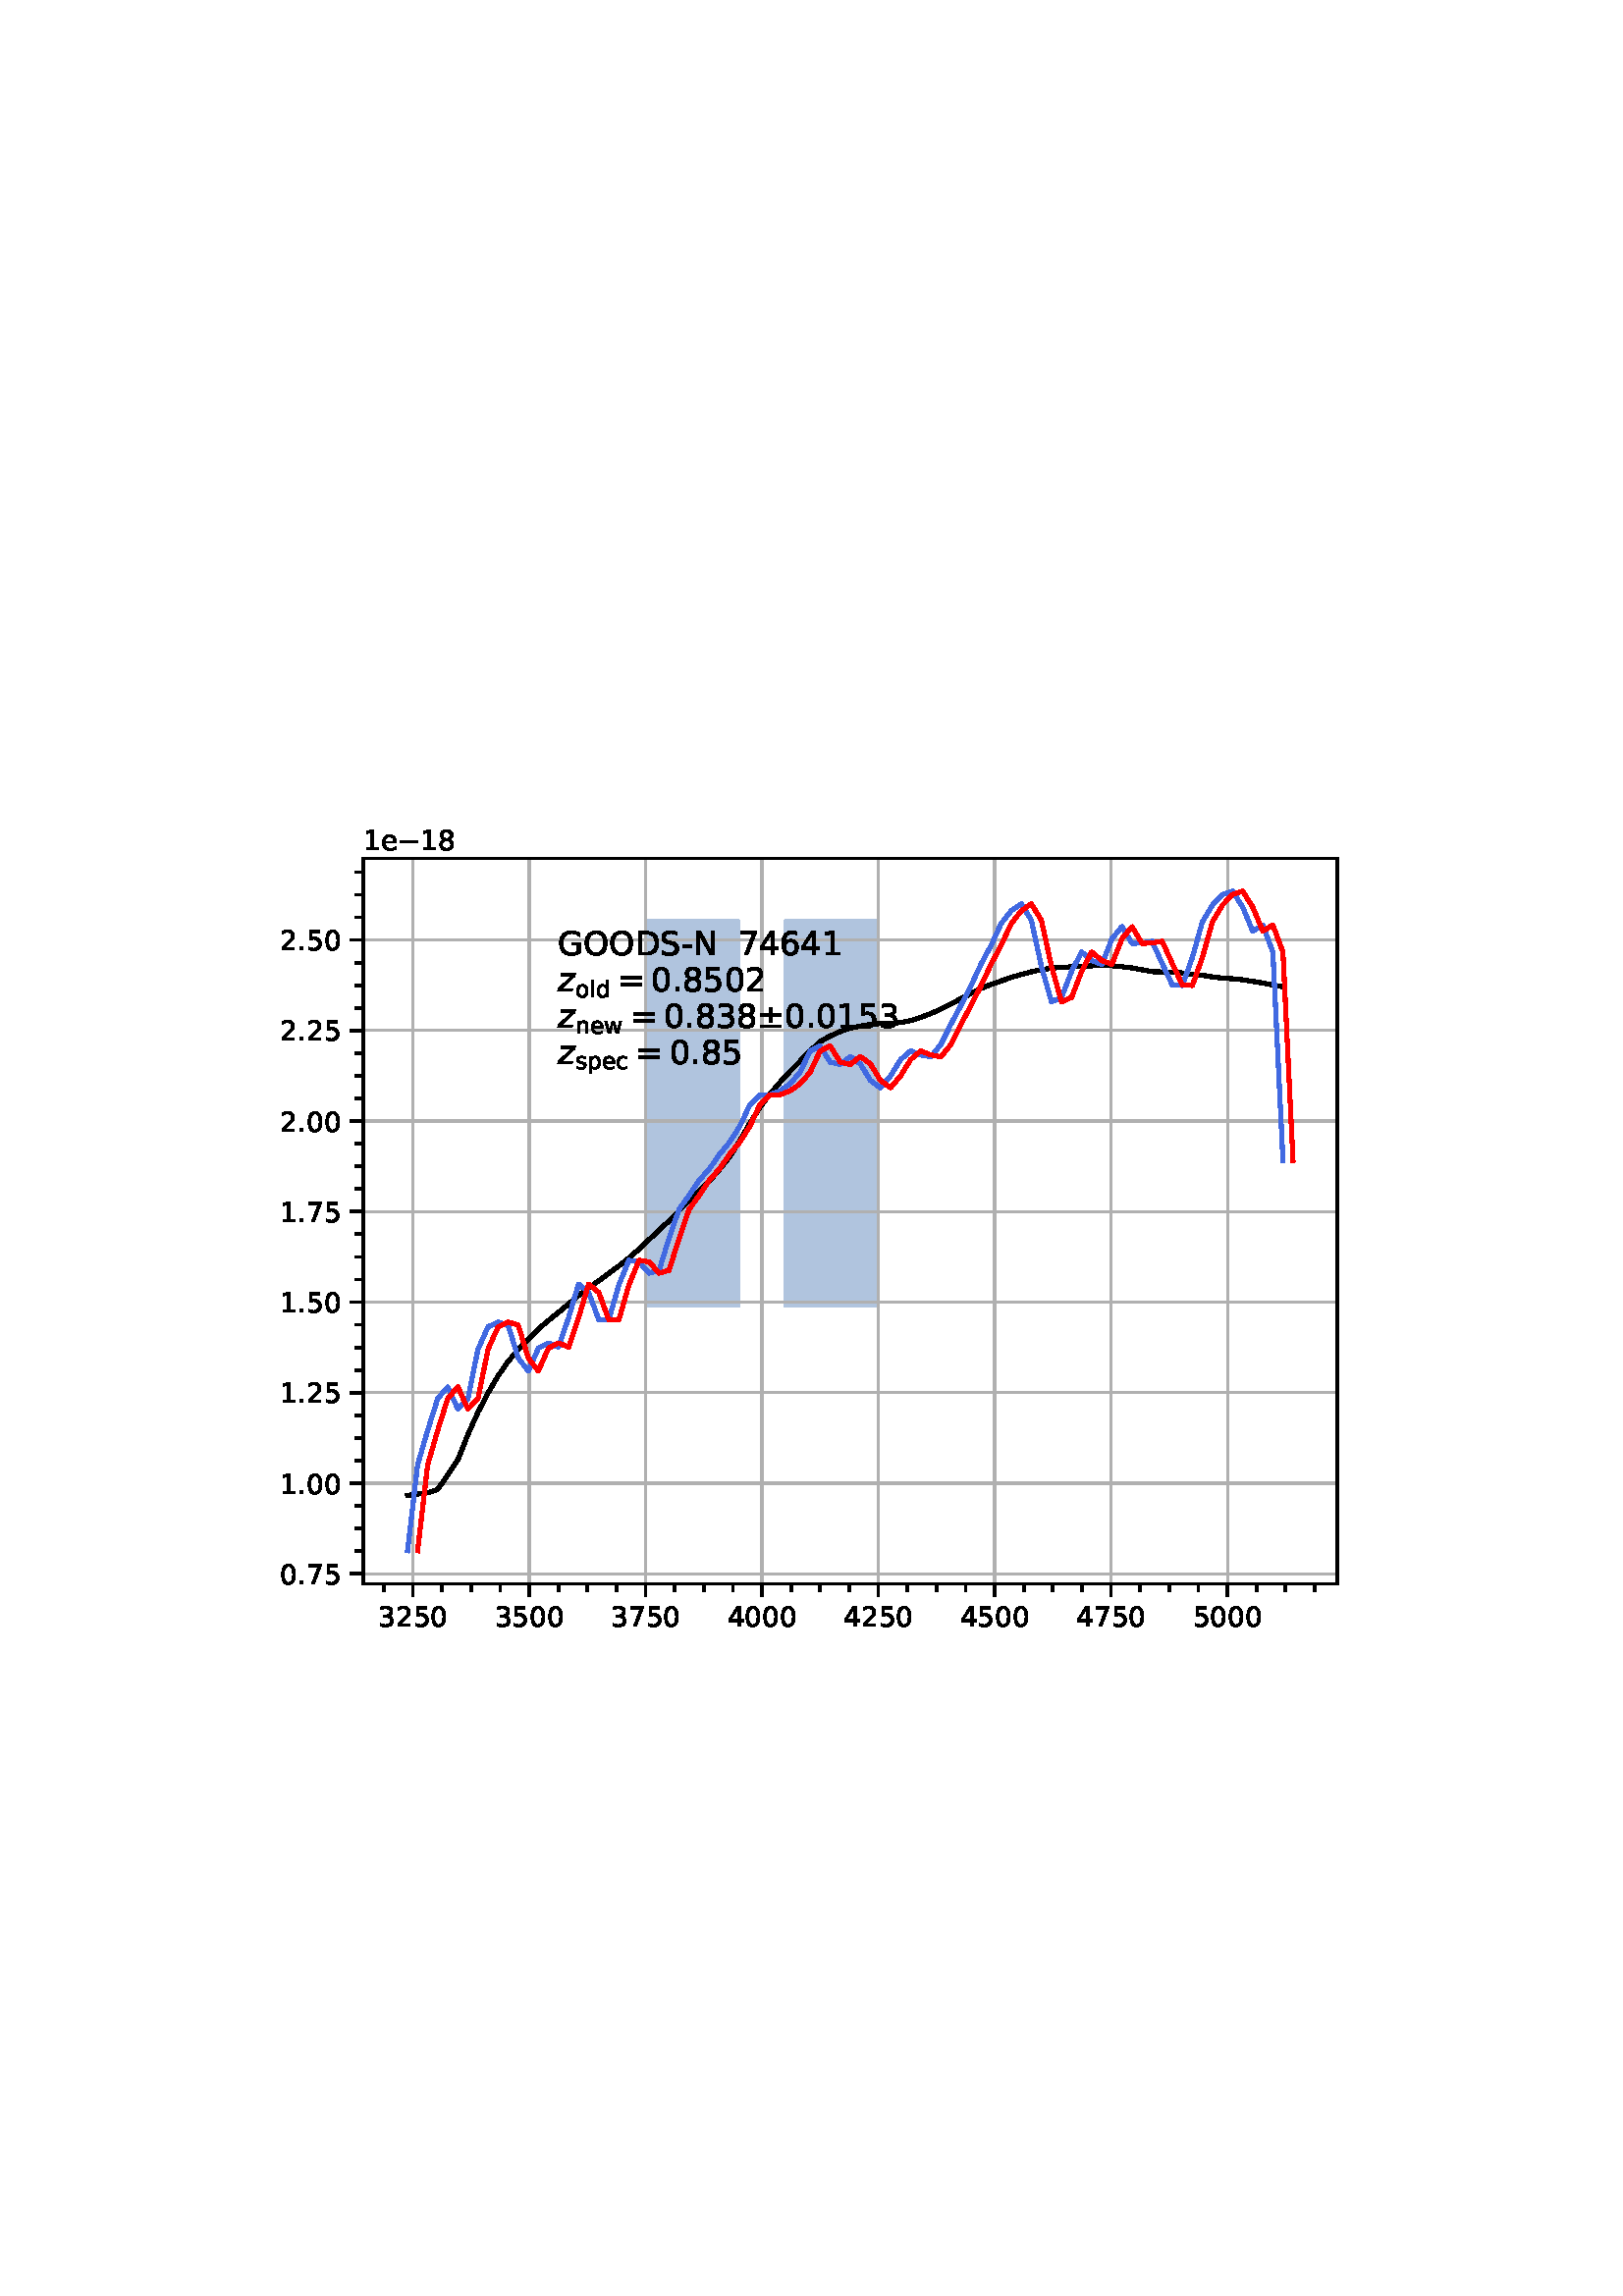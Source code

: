 %!PS-Adobe-3.0 EPSF-3.0
%%Orientation: portrait
%%BoundingBox: 75 223 536 568
%%EndComments
%%BeginProlog
/mpldict 9 dict def
mpldict begin
/m { moveto } bind def
/l { lineto } bind def
/r { rlineto } bind def
/c { curveto } bind def
/cl { closepath } bind def
/box {
m
1 index 0 r
0 exch r
neg 0 r
cl
} bind def
/clipbox {
box
clip
newpath
} bind def
%!PS-Adobe-3.0 Resource-Font
%%Copyright: Copyright (c) 2003 by Bitstream, Inc. All Rights Reserved. Copyright (c) 2006 by Tavmjong Bah. All Rights Reserved. DejaVu changes are in public domain 
25 dict begin
/_d{bind def}bind def
/_m{moveto}_d
/_l{lineto}_d
/_cl{closepath eofill}_d
/_c{curveto}_d
/_sc{7 -1 roll{setcachedevice}{pop pop pop pop pop pop}ifelse}_d
/_e{exec}_d
/FontName /DejaVuSans def
/PaintType 0 def
/FontMatrix[.001 0 0 .001 0 0]def
/FontBBox[-1021 -463 1793 1232]def
/FontType 3 def
/Encoding [ /space /hyphen /period /zero /one /two /three /four /five /six /seven /eight /equal /D /G /N /O /S /c /d /e /l /n /o /p /s /w /plusminus /minus ] def
/FontInfo 10 dict dup begin
/FamilyName (DejaVu Sans) def
/FullName (DejaVu Sans) def
/Notice (Copyright (c) 2003 by Bitstream, Inc. All Rights Reserved. Copyright (c) 2006 by Tavmjong Bah. All Rights Reserved. DejaVu changes are in public domain ) def
/Weight (Book) def
/Version (Version 2.35) def
/ItalicAngle 0.0 def
/isFixedPitch false def
/UnderlinePosition -130 def
/UnderlineThickness 90 def
end readonly def
/CharStrings 30 dict dup begin
/.notdef 0 def
/space{318 0 0 0 0 0 _sc
}_d
/hyphen{361 0 49 234 312 314 _sc
49 314 _m
312 314 _l
312 234 _l
49 234 _l
49 314 _l
_cl}_d
/period{318 0 107 0 210 124 _sc
107 124 _m
210 124 _l
210 0 _l
107 0 _l
107 124 _l
_cl}_d
/zero{636 0 66 -13 570 742 _sc
318 664 _m
267 664 229 639 203 589 _c
177 539 165 464 165 364 _c
165 264 177 189 203 139 _c
229 89 267 64 318 64 _c
369 64 407 89 433 139 _c
458 189 471 264 471 364 _c
471 464 458 539 433 589 _c
407 639 369 664 318 664 _c
318 742 _m
399 742 461 709 505 645 _c
548 580 570 486 570 364 _c
570 241 548 147 505 83 _c
461 19 399 -13 318 -13 _c
236 -13 173 19 130 83 _c
87 147 66 241 66 364 _c
66 486 87 580 130 645 _c
173 709 236 742 318 742 _c
_cl}_d
/one{636 0 110 0 544 729 _sc
124 83 _m
285 83 _l
285 639 _l
110 604 _l
110 694 _l
284 729 _l
383 729 _l
383 83 _l
544 83 _l
544 0 _l
124 0 _l
124 83 _l
_cl}_d
/two{{636 0 73 0 536 742 _sc
192 83 _m
536 83 _l
536 0 _l
73 0 _l
73 83 _l
110 121 161 173 226 239 _c
290 304 331 346 348 365 _c
380 400 402 430 414 455 _c
426 479 433 504 433 528 _c
433 566 419 598 392 622 _c
365 646 330 659 286 659 _c
255 659 222 653 188 643 _c
154 632 117 616 78 594 _c
78 694 _l
118 710 155 722 189 730 _c
223 738 255 742 284 742 _c
}_e{359 742 419 723 464 685 _c
509 647 532 597 532 534 _c
532 504 526 475 515 449 _c
504 422 484 390 454 354 _c
446 344 420 317 376 272 _c
332 227 271 164 192 83 _c
_cl}_e}_d
/three{{636 0 76 -13 556 742 _sc
406 393 _m
453 383 490 362 516 330 _c
542 298 556 258 556 212 _c
556 140 531 84 482 45 _c
432 6 362 -13 271 -13 _c
240 -13 208 -10 176 -4 _c
144 1 110 10 76 22 _c
76 117 _l
103 101 133 89 166 81 _c
198 73 232 69 268 69 _c
330 69 377 81 409 105 _c
441 129 458 165 458 212 _c
458 254 443 288 413 312 _c
383 336 341 349 287 349 _c
}_e{202 349 _l
202 430 _l
291 430 _l
339 430 376 439 402 459 _c
428 478 441 506 441 543 _c
441 580 427 609 401 629 _c
374 649 336 659 287 659 _c
260 659 231 656 200 650 _c
169 644 135 635 98 623 _c
98 711 _l
135 721 170 729 203 734 _c
235 739 266 742 296 742 _c
370 742 429 725 473 691 _c
517 657 539 611 539 553 _c
539 513 527 479 504 451 _c
481 423 448 403 406 393 _c
_cl}_e}_d
/four{636 0 49 0 580 729 _sc
378 643 _m
129 254 _l
378 254 _l
378 643 _l
352 729 _m
476 729 _l
476 254 _l
580 254 _l
580 172 _l
476 172 _l
476 0 _l
378 0 _l
378 172 _l
49 172 _l
49 267 _l
352 729 _l
_cl}_d
/five{{636 0 77 -13 549 729 _sc
108 729 _m
495 729 _l
495 646 _l
198 646 _l
198 467 _l
212 472 227 476 241 478 _c
255 480 270 482 284 482 _c
365 482 429 459 477 415 _c
525 370 549 310 549 234 _c
549 155 524 94 475 51 _c
426 8 357 -13 269 -13 _c
238 -13 207 -10 175 -6 _c
143 -1 111 6 77 17 _c
77 116 _l
106 100 136 88 168 80 _c
199 72 232 69 267 69 _c
}_e{323 69 368 83 401 113 _c
433 143 450 183 450 234 _c
450 284 433 324 401 354 _c
368 384 323 399 267 399 _c
241 399 214 396 188 390 _c
162 384 135 375 108 363 _c
108 729 _l
_cl}_e}_d
/six{{636 0 70 -13 573 742 _sc
330 404 _m
286 404 251 388 225 358 _c
199 328 186 286 186 234 _c
186 181 199 139 225 109 _c
251 79 286 64 330 64 _c
374 64 409 79 435 109 _c
461 139 474 181 474 234 _c
474 286 461 328 435 358 _c
409 388 374 404 330 404 _c
526 713 _m
526 623 _l
501 635 476 644 451 650 _c
425 656 400 659 376 659 _c
310 659 260 637 226 593 _c
}_e{192 549 172 482 168 394 _c
187 422 211 444 240 459 _c
269 474 301 482 336 482 _c
409 482 467 459 509 415 _c
551 371 573 310 573 234 _c
573 159 550 99 506 54 _c
462 9 403 -13 330 -13 _c
246 -13 181 19 137 83 _c
92 147 70 241 70 364 _c
70 479 97 571 152 639 _c
206 707 280 742 372 742 _c
396 742 421 739 447 735 _c
472 730 498 723 526 713 _c
_cl}_e}_d
/seven{636 0 82 0 551 729 _sc
82 729 _m
551 729 _l
551 687 _l
286 0 _l
183 0 _l
432 646 _l
82 646 _l
82 729 _l
_cl}_d
/eight{{636 0 68 -13 568 742 _sc
318 346 _m
271 346 234 333 207 308 _c
180 283 167 249 167 205 _c
167 161 180 126 207 101 _c
234 76 271 64 318 64 _c
364 64 401 76 428 102 _c
455 127 469 161 469 205 _c
469 249 455 283 429 308 _c
402 333 365 346 318 346 _c
219 388 _m
177 398 144 418 120 447 _c
96 476 85 511 85 553 _c
85 611 105 657 147 691 _c
188 725 245 742 318 742 _c
}_e{390 742 447 725 489 691 _c
530 657 551 611 551 553 _c
551 511 539 476 515 447 _c
491 418 459 398 417 388 _c
464 377 501 355 528 323 _c
554 291 568 251 568 205 _c
568 134 546 80 503 43 _c
459 5 398 -13 318 -13 _c
237 -13 175 5 132 43 _c
89 80 68 134 68 205 _c
68 251 81 291 108 323 _c
134 355 171 377 219 388 _c
183 544 _m
183 506 194 476 218 455 _c
}_e{242 434 275 424 318 424 _c
360 424 393 434 417 455 _c
441 476 453 506 453 544 _c
453 582 441 611 417 632 _c
393 653 360 664 318 664 _c
275 664 242 653 218 632 _c
194 611 183 582 183 544 _c
_cl}_e}_d
/equal{838 0 106 172 732 454 _sc
106 454 _m
732 454 _l
732 372 _l
106 372 _l
106 454 _l
106 255 _m
732 255 _l
732 172 _l
106 172 _l
106 255 _l
_cl}_d
/D{770 0 98 0 711 729 _sc
197 648 _m
197 81 _l
316 81 _l
416 81 490 103 537 149 _c
583 195 607 267 607 365 _c
607 463 583 534 537 580 _c
490 625 416 648 316 648 _c
197 648 _l
98 729 _m
301 729 _l
442 729 546 699 612 641 _c
678 582 711 490 711 365 _c
711 239 677 147 611 88 _c
545 29 441 0 301 0 _c
98 0 _l
98 729 _l
_cl}_d
/G{{775 0 56 -13 693 742 _sc
595 104 _m
595 300 _l
434 300 _l
434 381 _l
693 381 _l
693 68 _l
655 40 613 20 567 7 _c
521 -6 472 -13 420 -13 _c
306 -13 216 20 152 86 _c
88 152 56 245 56 364 _c
56 482 88 575 152 642 _c
216 708 306 742 420 742 _c
467 742 512 736 555 724 _c
598 712 638 695 674 673 _c
674 568 _l
637 598 598 621 557 637 _c
516 653 473 661 428 661 _c
}_e{338 661 271 636 227 586 _c
182 536 160 462 160 364 _c
160 265 182 191 227 141 _c
271 91 338 67 428 67 _c
462 67 493 70 521 76 _c
549 82 573 91 595 104 _c
_cl}_e}_d
/N{748 0 98 0 650 729 _sc
98 729 _m
231 729 _l
554 119 _l
554 729 _l
650 729 _l
650 0 _l
517 0 _l
194 610 _l
194 0 _l
98 0 _l
98 729 _l
_cl}_d
/O{787 0 56 -13 731 742 _sc
394 662 _m
322 662 265 635 223 582 _c
181 528 160 456 160 364 _c
160 272 181 199 223 146 _c
265 92 322 66 394 66 _c
465 66 522 92 564 146 _c
606 199 627 272 627 364 _c
627 456 606 528 564 582 _c
522 635 465 662 394 662 _c
394 742 _m
496 742 577 707 639 639 _c
700 571 731 479 731 364 _c
731 248 700 157 639 89 _c
577 21 496 -13 394 -13 _c
291 -13 209 21 148 89 _c
86 157 56 248 56 364 _c
56 479 86 571 148 639 _c
209 707 291 742 394 742 _c
_cl}_d
/S{{635 0 66 -13 579 742 _sc
535 705 _m
535 609 _l
497 627 462 640 429 649 _c
395 657 363 662 333 662 _c
279 662 237 651 208 631 _c
179 610 165 580 165 542 _c
165 510 174 485 194 469 _c
213 452 250 439 304 429 _c
364 417 _l
437 403 491 378 526 343 _c
561 307 579 260 579 201 _c
579 130 555 77 508 41 _c
460 5 391 -13 300 -13 _c
265 -13 228 -9 189 -2 _c
}_e{150 5 110 16 69 32 _c
69 134 _l
109 111 148 94 186 83 _c
224 71 262 66 300 66 _c
356 66 399 77 430 99 _c
460 121 476 152 476 194 _c
476 230 465 258 443 278 _c
421 298 385 313 335 323 _c
275 335 _l
201 349 148 372 115 404 _c
82 435 66 478 66 534 _c
66 598 88 649 134 686 _c
179 723 242 742 322 742 _c
356 742 390 739 426 733 _c
461 727 497 717 535 705 _c
}_e{_cl}_e}_d
/c{{550 0 55 -13 488 560 _sc
488 526 _m
488 442 _l
462 456 437 466 411 473 _c
385 480 360 484 334 484 _c
276 484 230 465 198 428 _c
166 391 150 339 150 273 _c
150 206 166 154 198 117 _c
230 80 276 62 334 62 _c
360 62 385 65 411 72 _c
437 79 462 90 488 104 _c
488 21 _l
462 9 436 0 410 -5 _c
383 -10 354 -13 324 -13 _c
242 -13 176 12 128 64 _c
}_e{79 115 55 185 55 273 _c
55 362 79 432 128 483 _c
177 534 244 560 330 560 _c
358 560 385 557 411 551 _c
437 545 463 537 488 526 _c
_cl}_e}_d
/d{{635 0 55 -13 544 760 _sc
454 464 _m
454 760 _l
544 760 _l
544 0 _l
454 0 _l
454 82 _l
435 49 411 25 382 10 _c
353 -5 319 -13 279 -13 _c
213 -13 159 13 117 65 _c
75 117 55 187 55 273 _c
55 359 75 428 117 481 _c
159 533 213 560 279 560 _c
319 560 353 552 382 536 _c
411 520 435 496 454 464 _c
148 273 _m
148 207 161 155 188 117 _c
215 79 253 61 301 61 _c
}_e{348 61 385 79 413 117 _c
440 155 454 207 454 273 _c
454 339 440 390 413 428 _c
385 466 348 485 301 485 _c
253 485 215 466 188 428 _c
161 390 148 339 148 273 _c
_cl}_e}_d
/e{{615 0 55 -13 562 560 _sc
562 296 _m
562 252 _l
149 252 _l
153 190 171 142 205 110 _c
238 78 284 62 344 62 _c
378 62 412 66 444 74 _c
476 82 509 95 541 113 _c
541 28 _l
509 14 476 3 442 -3 _c
408 -9 373 -13 339 -13 _c
251 -13 182 12 131 62 _c
80 112 55 181 55 268 _c
55 357 79 428 127 481 _c
175 533 241 560 323 560 _c
397 560 455 536 498 489 _c
}_e{540 441 562 377 562 296 _c
472 322 _m
471 371 457 410 431 440 _c
404 469 368 484 324 484 _c
274 484 234 469 204 441 _c
174 413 156 373 152 322 _c
472 322 _l
_cl}_e}_d
/l{278 0 94 0 184 760 _sc
94 760 _m
184 760 _l
184 0 _l
94 0 _l
94 760 _l
_cl}_d
/n{634 0 91 0 549 560 _sc
549 330 _m
549 0 _l
459 0 _l
459 327 _l
459 379 448 417 428 443 _c
408 469 378 482 338 482 _c
289 482 251 466 223 435 _c
195 404 181 362 181 309 _c
181 0 _l
91 0 _l
91 547 _l
181 547 _l
181 462 _l
202 494 227 519 257 535 _c
286 551 320 560 358 560 _c
420 560 468 540 500 501 _c
532 462 549 405 549 330 _c
_cl}_d
/o{612 0 55 -13 557 560 _sc
306 484 _m
258 484 220 465 192 427 _c
164 389 150 338 150 273 _c
150 207 163 156 191 118 _c
219 80 257 62 306 62 _c
354 62 392 80 420 118 _c
448 156 462 207 462 273 _c
462 337 448 389 420 427 _c
392 465 354 484 306 484 _c
306 560 _m
384 560 445 534 490 484 _c
534 433 557 363 557 273 _c
557 183 534 113 490 63 _c
445 12 384 -13 306 -13 _c
227 -13 165 12 121 63 _c
77 113 55 183 55 273 _c
55 363 77 433 121 484 _c
165 534 227 560 306 560 _c
_cl}_d
/p{{635 0 91 -207 580 560 _sc
181 82 _m
181 -207 _l
91 -207 _l
91 547 _l
181 547 _l
181 464 _l
199 496 223 520 252 536 _c
281 552 316 560 356 560 _c
422 560 476 533 518 481 _c
559 428 580 359 580 273 _c
580 187 559 117 518 65 _c
476 13 422 -13 356 -13 _c
316 -13 281 -5 252 10 _c
223 25 199 49 181 82 _c
487 273 _m
487 339 473 390 446 428 _c
418 466 381 485 334 485 _c
}_e{286 485 249 466 222 428 _c
194 390 181 339 181 273 _c
181 207 194 155 222 117 _c
249 79 286 61 334 61 _c
381 61 418 79 446 117 _c
473 155 487 207 487 273 _c
_cl}_e}_d
/s{{521 0 54 -13 472 560 _sc
443 531 _m
443 446 _l
417 458 391 468 364 475 _c
336 481 308 485 279 485 _c
234 485 200 478 178 464 _c
156 450 145 430 145 403 _c
145 382 153 366 169 354 _c
185 342 217 330 265 320 _c
296 313 _l
360 299 405 279 432 255 _c
458 230 472 195 472 151 _c
472 100 452 60 412 31 _c
372 1 316 -13 246 -13 _c
216 -13 186 -10 154 -5 _c
}_e{122 0 89 8 54 20 _c
54 113 _l
87 95 120 82 152 74 _c
184 65 216 61 248 61 _c
290 61 323 68 346 82 _c
368 96 380 117 380 144 _c
380 168 371 187 355 200 _c
339 213 303 226 247 238 _c
216 245 _l
160 257 119 275 95 299 _c
70 323 58 356 58 399 _c
58 450 76 490 112 518 _c
148 546 200 560 268 560 _c
301 560 332 557 362 552 _c
391 547 418 540 443 531 _c
}_e{_cl}_e}_d
/w{818 0 42 0 776 547 _sc
42 547 _m
132 547 _l
244 120 _l
356 547 _l
462 547 _l
574 120 _l
686 547 _l
776 547 _l
633 0 _l
527 0 _l
409 448 _l
291 0 _l
185 0 _l
42 547 _l
_cl}_d
/plusminus{838 0 106 0 732 627 _sc
460 627 _m
460 438 _l
732 438 _l
732 355 _l
460 355 _l
460 166 _l
378 166 _l
378 355 _l
106 355 _l
106 438 _l
378 438 _l
378 627 _l
460 627 _l
106 83 _m
732 83 _l
732 0 _l
106 0 _l
106 83 _l
_cl}_d
/minus{838 0 106 272 732 355 _sc
106 355 _m
732 355 _l
732 272 _l
106 272 _l
106 355 _l
_cl}_d
end readonly def

/BuildGlyph
 {exch begin
 CharStrings exch
 2 copy known not{pop /.notdef}if
 true 3 1 roll get exec
 end}_d

/BuildChar {
 1 index /Encoding get exch get
 1 index /BuildGlyph get exec
}_d

FontName currentdict end definefont pop
%!PS-Adobe-3.0 Resource-Font
%%Copyright: Copyright (c) 2003 by Bitstream, Inc. All Rights Reserved. Copyright (c) 2006 by Tavmjong Bah. All Rights Reserved. DejaVu changes are in public domain 
25 dict begin
/_d{bind def}bind def
/_m{moveto}_d
/_l{lineto}_d
/_cl{closepath eofill}_d
/_c{curveto}_d
/_sc{7 -1 roll{setcachedevice}{pop pop pop pop pop pop}ifelse}_d
/_e{exec}_d
/FontName /DejaVuSans-Oblique def
/PaintType 0 def
/FontMatrix[.001 0 0 .001 0 0]def
/FontBBox[-1016 -350 1659 1068]def
/FontType 3 def
/Encoding [ /z ] def
/FontInfo 10 dict dup begin
/FamilyName (DejaVu Sans) def
/FullName (DejaVu Sans Oblique) def
/Notice (Copyright (c) 2003 by Bitstream, Inc. All Rights Reserved. Copyright (c) 2006 by Tavmjong Bah. All Rights Reserved. DejaVu changes are in public domain ) def
/Weight (Oblique) def
/Version (Version 2.35) def
/ItalicAngle -11.0 def
/isFixedPitch false def
/UnderlinePosition -130 def
/UnderlineThickness 90 def
end readonly def
/CharStrings 2 dict dup begin
/.notdef 0 def
/z{525 0 -2 0 543 547 _sc
116 547 _m
543 547 _l
527 465 _l
115 72 _l
455 72 _l
441 0 _l
-2 0 _l
13 82 _l
425 475 _l
102 475 _l
116 547 _l
_cl}_d
end readonly def

/BuildGlyph
 {exch begin
 CharStrings exch
 2 copy known not{pop /.notdef}if
 true 3 1 roll get exec
 end}_d

/BuildChar {
 1 index /Encoding get exch get
 1 index /BuildGlyph get exec
}_d

FontName currentdict end definefont pop
end
%%EndProlog
mpldict begin
75.6 223.2 translate
460.8 345.6 0 0 clipbox
gsave
0 0 m
460.8 0 l
460.8 345.6 l
0 345.6 l
cl
1.000 setgray
fill
grestore
gsave
57.6 38.016 m
414.72 38.016 l
414.72 304.128 l
57.6 304.128 l
cl
1.000 setgray
fill
grestore
1.000 setlinewidth
1 setlinejoin
0 setlinecap
[] 0 setdash
0.690 0.769 0.871 setrgbcolor
gsave
357.1 266.1 57.6 38.02 clipbox
/o {
gsave
newpath
translate
1.0 setlinewidth
1 setlinejoin
0 setlinecap
161.136 281.022 m
161.136 139.953 l
161.307 139.953 l
161.478 139.953 l
161.648 139.953 l
161.819 139.953 l
161.99 139.953 l
162.16 139.953 l
162.331 139.953 l
162.501 139.953 l
162.672 139.953 l
162.843 139.953 l
163.013 139.953 l
163.184 139.953 l
163.355 139.953 l
163.525 139.953 l
163.696 139.953 l
163.867 139.953 l
164.037 139.953 l
164.208 139.953 l
164.379 139.953 l
164.549 139.953 l
164.72 139.953 l
164.89 139.953 l
165.061 139.953 l
165.232 139.953 l
165.402 139.953 l
165.573 139.953 l
165.744 139.953 l
165.914 139.953 l
166.085 139.953 l
166.256 139.953 l
166.426 139.953 l
166.597 139.953 l
166.768 139.953 l
166.938 139.953 l
167.109 139.953 l
167.279 139.953 l
167.45 139.953 l
167.621 139.953 l
167.791 139.953 l
167.962 139.953 l
168.133 139.953 l
168.303 139.953 l
168.474 139.953 l
168.645 139.953 l
168.815 139.953 l
168.986 139.953 l
169.157 139.953 l
169.327 139.953 l
169.498 139.953 l
169.668 139.953 l
169.839 139.953 l
170.01 139.953 l
170.18 139.953 l
170.351 139.953 l
170.522 139.953 l
170.692 139.953 l
170.863 139.953 l
171.034 139.953 l
171.204 139.953 l
171.375 139.953 l
171.546 139.953 l
171.716 139.953 l
171.887 139.953 l
172.057 139.953 l
172.228 139.953 l
172.399 139.953 l
172.569 139.953 l
172.74 139.953 l
172.911 139.953 l
173.081 139.953 l
173.252 139.953 l
173.423 139.953 l
173.593 139.953 l
173.764 139.953 l
173.935 139.953 l
174.105 139.953 l
174.276 139.953 l
174.446 139.953 l
174.617 139.953 l
174.788 139.953 l
174.958 139.953 l
175.129 139.953 l
175.3 139.953 l
175.47 139.953 l
175.641 139.953 l
175.812 139.953 l
175.982 139.953 l
176.153 139.953 l
176.324 139.953 l
176.494 139.953 l
176.665 139.953 l
176.835 139.953 l
177.006 139.953 l
177.177 139.953 l
177.347 139.953 l
177.518 139.953 l
177.689 139.953 l
177.859 139.953 l
178.03 139.953 l
178.201 139.953 l
178.371 139.953 l
178.542 139.953 l
178.713 139.953 l
178.883 139.953 l
179.054 139.953 l
179.224 139.953 l
179.395 139.953 l
179.566 139.953 l
179.736 139.953 l
179.907 139.953 l
180.078 139.953 l
180.248 139.953 l
180.419 139.953 l
180.59 139.953 l
180.76 139.953 l
180.931 139.953 l
181.102 139.953 l
181.272 139.953 l
181.443 139.953 l
181.613 139.953 l
181.784 139.953 l
181.955 139.953 l
182.125 139.953 l
182.296 139.953 l
182.467 139.953 l
182.637 139.953 l
182.808 139.953 l
182.979 139.953 l
183.149 139.953 l
183.32 139.953 l
183.49 139.953 l
183.661 139.953 l
183.832 139.953 l
184.002 139.953 l
184.173 139.953 l
184.344 139.953 l
184.514 139.953 l
184.685 139.953 l
184.856 139.953 l
185.026 139.953 l
185.197 139.953 l
185.368 139.953 l
185.538 139.953 l
185.709 139.953 l
185.879 139.953 l
186.05 139.953 l
186.221 139.953 l
186.391 139.953 l
186.562 139.953 l
186.733 139.953 l
186.903 139.953 l
187.074 139.953 l
187.245 139.953 l
187.415 139.953 l
187.586 139.953 l
187.757 139.953 l
187.927 139.953 l
188.098 139.953 l
188.268 139.953 l
188.439 139.953 l
188.61 139.953 l
188.78 139.953 l
188.951 139.953 l
189.122 139.953 l
189.292 139.953 l
189.463 139.953 l
189.634 139.953 l
189.804 139.953 l
189.975 139.953 l
190.146 139.953 l
190.316 139.953 l
190.487 139.953 l
190.657 139.953 l
190.828 139.953 l
190.999 139.953 l
191.169 139.953 l
191.34 139.953 l
191.511 139.953 l
191.681 139.953 l
191.852 139.953 l
192.023 139.953 l
192.193 139.953 l
192.364 139.953 l
192.535 139.953 l
192.705 139.953 l
192.876 139.953 l
193.046 139.953 l
193.217 139.953 l
193.388 139.953 l
193.558 139.953 l
193.729 139.953 l
193.9 139.953 l
194.07 139.953 l
194.241 139.953 l
194.412 139.953 l
194.582 139.953 l
194.753 139.953 l
194.924 139.953 l
195.094 139.953 l
195.265 139.953 l
195.265 281.022 l
195.265 281.022 l
195.094 281.022 l
194.924 281.022 l
194.753 281.022 l
194.582 281.022 l
194.412 281.022 l
194.241 281.022 l
194.07 281.022 l
193.9 281.022 l
193.729 281.022 l
193.558 281.022 l
193.388 281.022 l
193.217 281.022 l
193.046 281.022 l
192.876 281.022 l
192.705 281.022 l
192.535 281.022 l
192.364 281.022 l
192.193 281.022 l
192.023 281.022 l
191.852 281.022 l
191.681 281.022 l
191.511 281.022 l
191.34 281.022 l
191.169 281.022 l
190.999 281.022 l
190.828 281.022 l
190.657 281.022 l
190.487 281.022 l
190.316 281.022 l
190.146 281.022 l
189.975 281.022 l
189.804 281.022 l
189.634 281.022 l
189.463 281.022 l
189.292 281.022 l
189.122 281.022 l
188.951 281.022 l
188.78 281.022 l
188.61 281.022 l
188.439 281.022 l
188.268 281.022 l
188.098 281.022 l
187.927 281.022 l
187.757 281.022 l
187.586 281.022 l
187.415 281.022 l
187.245 281.022 l
187.074 281.022 l
186.903 281.022 l
186.733 281.022 l
186.562 281.022 l
186.391 281.022 l
186.221 281.022 l
186.05 281.022 l
185.879 281.022 l
185.709 281.022 l
185.538 281.022 l
185.368 281.022 l
185.197 281.022 l
185.026 281.022 l
184.856 281.022 l
184.685 281.022 l
184.514 281.022 l
184.344 281.022 l
184.173 281.022 l
184.002 281.022 l
183.832 281.022 l
183.661 281.022 l
183.49 281.022 l
183.32 281.022 l
183.149 281.022 l
182.979 281.022 l
182.808 281.022 l
182.637 281.022 l
182.467 281.022 l
182.296 281.022 l
182.125 281.022 l
181.955 281.022 l
181.784 281.022 l
181.613 281.022 l
181.443 281.022 l
181.272 281.022 l
181.102 281.022 l
180.931 281.022 l
180.76 281.022 l
180.59 281.022 l
180.419 281.022 l
180.248 281.022 l
180.078 281.022 l
179.907 281.022 l
179.736 281.022 l
179.566 281.022 l
179.395 281.022 l
179.224 281.022 l
179.054 281.022 l
178.883 281.022 l
178.713 281.022 l
178.542 281.022 l
178.371 281.022 l
178.201 281.022 l
178.03 281.022 l
177.859 281.022 l
177.689 281.022 l
177.518 281.022 l
177.347 281.022 l
177.177 281.022 l
177.006 281.022 l
176.835 281.022 l
176.665 281.022 l
176.494 281.022 l
176.324 281.022 l
176.153 281.022 l
175.982 281.022 l
175.812 281.022 l
175.641 281.022 l
175.47 281.022 l
175.3 281.022 l
175.129 281.022 l
174.958 281.022 l
174.788 281.022 l
174.617 281.022 l
174.446 281.022 l
174.276 281.022 l
174.105 281.022 l
173.935 281.022 l
173.764 281.022 l
173.593 281.022 l
173.423 281.022 l
173.252 281.022 l
173.081 281.022 l
172.911 281.022 l
172.74 281.022 l
172.569 281.022 l
172.399 281.022 l
172.228 281.022 l
172.057 281.022 l
171.887 281.022 l
171.716 281.022 l
171.546 281.022 l
171.375 281.022 l
171.204 281.022 l
171.034 281.022 l
170.863 281.022 l
170.692 281.022 l
170.522 281.022 l
170.351 281.022 l
170.18 281.022 l
170.01 281.022 l
169.839 281.022 l
169.668 281.022 l
169.498 281.022 l
169.327 281.022 l
169.157 281.022 l
168.986 281.022 l
168.815 281.022 l
168.645 281.022 l
168.474 281.022 l
168.303 281.022 l
168.133 281.022 l
167.962 281.022 l
167.791 281.022 l
167.621 281.022 l
167.45 281.022 l
167.279 281.022 l
167.109 281.022 l
166.938 281.022 l
166.768 281.022 l
166.597 281.022 l
166.426 281.022 l
166.256 281.022 l
166.085 281.022 l
165.914 281.022 l
165.744 281.022 l
165.573 281.022 l
165.402 281.022 l
165.232 281.022 l
165.061 281.022 l
164.89 281.022 l
164.72 281.022 l
164.549 281.022 l
164.379 281.022 l
164.208 281.022 l
164.037 281.022 l
163.867 281.022 l
163.696 281.022 l
163.525 281.022 l
163.355 281.022 l
163.184 281.022 l
163.013 281.022 l
162.843 281.022 l
162.672 281.022 l
162.501 281.022 l
162.331 281.022 l
162.16 281.022 l
161.99 281.022 l
161.819 281.022 l
161.648 281.022 l
161.478 281.022 l
161.307 281.022 l
161.136 281.022 l
cl

gsave
0.690 0.769 0.871 setrgbcolor
fill
grestore
stroke
grestore
} bind def
0 0 o
grestore
gsave
357.1 266.1 57.6 38.02 clipbox
/o {
gsave
newpath
translate
1.0 setlinewidth
1 setlinejoin
0 setlinecap
212.329 281.022 m
212.329 139.953 l
212.5 139.953 l
212.67 139.953 l
212.841 139.953 l
213.012 139.953 l
213.182 139.953 l
213.353 139.953 l
213.524 139.953 l
213.694 139.953 l
213.865 139.953 l
214.035 139.953 l
214.206 139.953 l
214.377 139.953 l
214.547 139.953 l
214.718 139.953 l
214.889 139.953 l
215.059 139.953 l
215.23 139.953 l
215.401 139.953 l
215.571 139.953 l
215.742 139.953 l
215.913 139.953 l
216.083 139.953 l
216.254 139.953 l
216.424 139.953 l
216.595 139.953 l
216.766 139.953 l
216.936 139.953 l
217.107 139.953 l
217.278 139.953 l
217.448 139.953 l
217.619 139.953 l
217.79 139.953 l
217.96 139.953 l
218.131 139.953 l
218.302 139.953 l
218.472 139.953 l
218.643 139.953 l
218.813 139.953 l
218.984 139.953 l
219.155 139.953 l
219.325 139.953 l
219.496 139.953 l
219.667 139.953 l
219.837 139.953 l
220.008 139.953 l
220.179 139.953 l
220.349 139.953 l
220.52 139.953 l
220.691 139.953 l
220.861 139.953 l
221.032 139.953 l
221.202 139.953 l
221.373 139.953 l
221.544 139.953 l
221.714 139.953 l
221.885 139.953 l
222.056 139.953 l
222.226 139.953 l
222.397 139.953 l
222.568 139.953 l
222.738 139.953 l
222.909 139.953 l
223.079 139.953 l
223.25 139.953 l
223.421 139.953 l
223.591 139.953 l
223.762 139.953 l
223.933 139.953 l
224.103 139.953 l
224.274 139.953 l
224.445 139.953 l
224.615 139.953 l
224.786 139.953 l
224.957 139.953 l
225.127 139.953 l
225.298 139.953 l
225.468 139.953 l
225.639 139.953 l
225.81 139.953 l
225.98 139.953 l
226.151 139.953 l
226.322 139.953 l
226.492 139.953 l
226.663 139.953 l
226.834 139.953 l
227.004 139.953 l
227.175 139.953 l
227.346 139.953 l
227.516 139.953 l
227.687 139.953 l
227.857 139.953 l
228.028 139.953 l
228.199 139.953 l
228.369 139.953 l
228.54 139.953 l
228.711 139.953 l
228.881 139.953 l
229.052 139.953 l
229.223 139.953 l
229.393 139.953 l
229.564 139.953 l
229.735 139.953 l
229.905 139.953 l
230.076 139.953 l
230.246 139.953 l
230.417 139.953 l
230.588 139.953 l
230.758 139.953 l
230.929 139.953 l
231.1 139.953 l
231.27 139.953 l
231.441 139.953 l
231.612 139.953 l
231.782 139.953 l
231.953 139.953 l
232.124 139.953 l
232.294 139.953 l
232.465 139.953 l
232.635 139.953 l
232.806 139.953 l
232.977 139.953 l
233.147 139.953 l
233.318 139.953 l
233.489 139.953 l
233.659 139.953 l
233.83 139.953 l
234.001 139.953 l
234.171 139.953 l
234.342 139.953 l
234.513 139.953 l
234.683 139.953 l
234.854 139.953 l
235.024 139.953 l
235.195 139.953 l
235.366 139.953 l
235.536 139.953 l
235.707 139.953 l
235.878 139.953 l
236.048 139.953 l
236.219 139.953 l
236.39 139.953 l
236.56 139.953 l
236.731 139.953 l
236.902 139.953 l
237.072 139.953 l
237.243 139.953 l
237.413 139.953 l
237.584 139.953 l
237.755 139.953 l
237.925 139.953 l
238.096 139.953 l
238.267 139.953 l
238.437 139.953 l
238.608 139.953 l
238.779 139.953 l
238.949 139.953 l
239.12 139.953 l
239.291 139.953 l
239.461 139.953 l
239.632 139.953 l
239.802 139.953 l
239.973 139.953 l
240.144 139.953 l
240.314 139.953 l
240.485 139.953 l
240.656 139.953 l
240.826 139.953 l
240.997 139.953 l
241.168 139.953 l
241.338 139.953 l
241.509 139.953 l
241.68 139.953 l
241.85 139.953 l
242.021 139.953 l
242.191 139.953 l
242.362 139.953 l
242.533 139.953 l
242.703 139.953 l
242.874 139.953 l
243.045 139.953 l
243.215 139.953 l
243.386 139.953 l
243.557 139.953 l
243.727 139.953 l
243.898 139.953 l
244.068 139.953 l
244.239 139.953 l
244.41 139.953 l
244.58 139.953 l
244.751 139.953 l
244.922 139.953 l
245.092 139.953 l
245.263 139.953 l
245.434 139.953 l
245.604 139.953 l
245.775 139.953 l
245.946 139.953 l
246.116 139.953 l
246.287 139.953 l
246.457 139.953 l
246.457 281.022 l
246.457 281.022 l
246.287 281.022 l
246.116 281.022 l
245.946 281.022 l
245.775 281.022 l
245.604 281.022 l
245.434 281.022 l
245.263 281.022 l
245.092 281.022 l
244.922 281.022 l
244.751 281.022 l
244.58 281.022 l
244.41 281.022 l
244.239 281.022 l
244.068 281.022 l
243.898 281.022 l
243.727 281.022 l
243.557 281.022 l
243.386 281.022 l
243.215 281.022 l
243.045 281.022 l
242.874 281.022 l
242.703 281.022 l
242.533 281.022 l
242.362 281.022 l
242.191 281.022 l
242.021 281.022 l
241.85 281.022 l
241.68 281.022 l
241.509 281.022 l
241.338 281.022 l
241.168 281.022 l
240.997 281.022 l
240.826 281.022 l
240.656 281.022 l
240.485 281.022 l
240.314 281.022 l
240.144 281.022 l
239.973 281.022 l
239.802 281.022 l
239.632 281.022 l
239.461 281.022 l
239.291 281.022 l
239.12 281.022 l
238.949 281.022 l
238.779 281.022 l
238.608 281.022 l
238.437 281.022 l
238.267 281.022 l
238.096 281.022 l
237.925 281.022 l
237.755 281.022 l
237.584 281.022 l
237.413 281.022 l
237.243 281.022 l
237.072 281.022 l
236.902 281.022 l
236.731 281.022 l
236.56 281.022 l
236.39 281.022 l
236.219 281.022 l
236.048 281.022 l
235.878 281.022 l
235.707 281.022 l
235.536 281.022 l
235.366 281.022 l
235.195 281.022 l
235.024 281.022 l
234.854 281.022 l
234.683 281.022 l
234.513 281.022 l
234.342 281.022 l
234.171 281.022 l
234.001 281.022 l
233.83 281.022 l
233.659 281.022 l
233.489 281.022 l
233.318 281.022 l
233.147 281.022 l
232.977 281.022 l
232.806 281.022 l
232.635 281.022 l
232.465 281.022 l
232.294 281.022 l
232.124 281.022 l
231.953 281.022 l
231.782 281.022 l
231.612 281.022 l
231.441 281.022 l
231.27 281.022 l
231.1 281.022 l
230.929 281.022 l
230.758 281.022 l
230.588 281.022 l
230.417 281.022 l
230.246 281.022 l
230.076 281.022 l
229.905 281.022 l
229.735 281.022 l
229.564 281.022 l
229.393 281.022 l
229.223 281.022 l
229.052 281.022 l
228.881 281.022 l
228.711 281.022 l
228.54 281.022 l
228.369 281.022 l
228.199 281.022 l
228.028 281.022 l
227.857 281.022 l
227.687 281.022 l
227.516 281.022 l
227.346 281.022 l
227.175 281.022 l
227.004 281.022 l
226.834 281.022 l
226.663 281.022 l
226.492 281.022 l
226.322 281.022 l
226.151 281.022 l
225.98 281.022 l
225.81 281.022 l
225.639 281.022 l
225.468 281.022 l
225.298 281.022 l
225.127 281.022 l
224.957 281.022 l
224.786 281.022 l
224.615 281.022 l
224.445 281.022 l
224.274 281.022 l
224.103 281.022 l
223.933 281.022 l
223.762 281.022 l
223.591 281.022 l
223.421 281.022 l
223.25 281.022 l
223.079 281.022 l
222.909 281.022 l
222.738 281.022 l
222.568 281.022 l
222.397 281.022 l
222.226 281.022 l
222.056 281.022 l
221.885 281.022 l
221.714 281.022 l
221.544 281.022 l
221.373 281.022 l
221.202 281.022 l
221.032 281.022 l
220.861 281.022 l
220.691 281.022 l
220.52 281.022 l
220.349 281.022 l
220.179 281.022 l
220.008 281.022 l
219.837 281.022 l
219.667 281.022 l
219.496 281.022 l
219.325 281.022 l
219.155 281.022 l
218.984 281.022 l
218.813 281.022 l
218.643 281.022 l
218.472 281.022 l
218.302 281.022 l
218.131 281.022 l
217.96 281.022 l
217.79 281.022 l
217.619 281.022 l
217.448 281.022 l
217.278 281.022 l
217.107 281.022 l
216.936 281.022 l
216.766 281.022 l
216.595 281.022 l
216.424 281.022 l
216.254 281.022 l
216.083 281.022 l
215.913 281.022 l
215.742 281.022 l
215.571 281.022 l
215.401 281.022 l
215.23 281.022 l
215.059 281.022 l
214.889 281.022 l
214.718 281.022 l
214.547 281.022 l
214.377 281.022 l
214.206 281.022 l
214.035 281.022 l
213.865 281.022 l
213.694 281.022 l
213.524 281.022 l
213.353 281.022 l
213.182 281.022 l
213.012 281.022 l
212.841 281.022 l
212.67 281.022 l
212.5 281.022 l
212.329 281.022 l
cl

gsave
0.690 0.769 0.871 setrgbcolor
fill
grestore
stroke
grestore
} bind def
0 0 o
grestore
0.800 setlinewidth
2 setlinecap
0.690 setgray
gsave
357.1 266.1 57.6 38.02 clipbox
75.815 38.016 m
75.815 304.128 l
stroke
grestore
1.000 setlinewidth
0 setlinecap
0.000 setgray
gsave
/o {
gsave
newpath
translate
1.0 setlinewidth
1 setlinejoin
0 setlinecap
0 0 m
0 -4.7 l

gsave
0.000 setgray
fill
grestore
stroke
grestore
} bind def
75.815 38.016 o
grestore
/DejaVuSans findfont
10.000 scalefont
setfont
gsave
63.096 22.222 translate
0.0 rotate
0.0 0.0 m /three glyphshow
6.362 0.0 m /two glyphshow
12.725 0.0 m /five glyphshow
19.087 0.0 m /zero glyphshow
grestore
0.800 setlinewidth
2 setlinecap
0.690 setgray
gsave
357.1 266.1 57.6 38.02 clipbox
118.476 38.016 m
118.476 304.128 l
stroke
grestore
1.000 setlinewidth
0 setlinecap
0.000 setgray
gsave
/o {
gsave
newpath
translate
1.0 setlinewidth
1 setlinejoin
0 setlinecap
0 0 m
0 -4.7 l

gsave
0.000 setgray
fill
grestore
stroke
grestore
} bind def
118.476 38.016 o
grestore
gsave
105.757 22.222 translate
0.0 rotate
0.0 0.0 m /three glyphshow
6.362 0.0 m /five glyphshow
12.725 0.0 m /zero glyphshow
19.087 0.0 m /zero glyphshow
grestore
0.800 setlinewidth
2 setlinecap
0.690 setgray
gsave
357.1 266.1 57.6 38.02 clipbox
161.136 38.016 m
161.136 304.128 l
stroke
grestore
1.000 setlinewidth
0 setlinecap
0.000 setgray
gsave
/o {
gsave
newpath
translate
1.0 setlinewidth
1 setlinejoin
0 setlinecap
0 0 m
0 -4.7 l

gsave
0.000 setgray
fill
grestore
stroke
grestore
} bind def
161.136 38.016 o
grestore
gsave
148.418 22.222 translate
0.0 rotate
0.0 0.0 m /three glyphshow
6.362 0.0 m /seven glyphshow
12.725 0.0 m /five glyphshow
19.087 0.0 m /zero glyphshow
grestore
0.800 setlinewidth
2 setlinecap
0.690 setgray
gsave
357.1 266.1 57.6 38.02 clipbox
203.797 38.016 m
203.797 304.128 l
stroke
grestore
1.000 setlinewidth
0 setlinecap
0.000 setgray
gsave
/o {
gsave
newpath
translate
1.0 setlinewidth
1 setlinejoin
0 setlinecap
0 0 m
0 -4.7 l

gsave
0.000 setgray
fill
grestore
stroke
grestore
} bind def
203.797 38.016 o
grestore
gsave
191.078 22.222 translate
0.0 rotate
0.0 0.0 m /four glyphshow
6.362 0.0 m /zero glyphshow
12.725 0.0 m /zero glyphshow
19.087 0.0 m /zero glyphshow
grestore
0.800 setlinewidth
2 setlinecap
0.690 setgray
gsave
357.1 266.1 57.6 38.02 clipbox
246.457 38.016 m
246.457 304.128 l
stroke
grestore
1.000 setlinewidth
0 setlinecap
0.000 setgray
gsave
/o {
gsave
newpath
translate
1.0 setlinewidth
1 setlinejoin
0 setlinecap
0 0 m
0 -4.7 l

gsave
0.000 setgray
fill
grestore
stroke
grestore
} bind def
246.457 38.016 o
grestore
gsave
233.739 22.222 translate
0.0 rotate
0.0 0.0 m /four glyphshow
6.362 0.0 m /two glyphshow
12.725 0.0 m /five glyphshow
19.087 0.0 m /zero glyphshow
grestore
0.800 setlinewidth
2 setlinecap
0.690 setgray
gsave
357.1 266.1 57.6 38.02 clipbox
289.118 38.016 m
289.118 304.128 l
stroke
grestore
1.000 setlinewidth
0 setlinecap
0.000 setgray
gsave
/o {
gsave
newpath
translate
1.0 setlinewidth
1 setlinejoin
0 setlinecap
0 0 m
0 -4.7 l

gsave
0.000 setgray
fill
grestore
stroke
grestore
} bind def
289.118 38.016 o
grestore
gsave
276.399 22.222 translate
0.0 rotate
0.0 0.0 m /four glyphshow
6.362 0.0 m /five glyphshow
12.725 0.0 m /zero glyphshow
19.087 0.0 m /zero glyphshow
grestore
0.800 setlinewidth
2 setlinecap
0.690 setgray
gsave
357.1 266.1 57.6 38.02 clipbox
331.779 38.016 m
331.779 304.128 l
stroke
grestore
1.000 setlinewidth
0 setlinecap
0.000 setgray
gsave
/o {
gsave
newpath
translate
1.0 setlinewidth
1 setlinejoin
0 setlinecap
0 0 m
0 -4.7 l

gsave
0.000 setgray
fill
grestore
stroke
grestore
} bind def
331.779 38.016 o
grestore
gsave
319.06 22.222 translate
0.0 rotate
0.0 0.0 m /four glyphshow
6.362 0.0 m /seven glyphshow
12.725 0.0 m /five glyphshow
19.087 0.0 m /zero glyphshow
grestore
0.800 setlinewidth
2 setlinecap
0.690 setgray
gsave
357.1 266.1 57.6 38.02 clipbox
374.439 38.016 m
374.439 304.128 l
stroke
grestore
1.000 setlinewidth
0 setlinecap
0.000 setgray
gsave
/o {
gsave
newpath
translate
1.0 setlinewidth
1 setlinejoin
0 setlinecap
0 0 m
0 -4.7 l

gsave
0.000 setgray
fill
grestore
stroke
grestore
} bind def
374.439 38.016 o
grestore
gsave
361.72 22.222 translate
0.0 rotate
0.0 0.0 m /five glyphshow
6.362 0.0 m /zero glyphshow
12.725 0.0 m /zero glyphshow
19.087 0.0 m /zero glyphshow
grestore
gsave
/o {
gsave
newpath
translate
1.0 setlinewidth
1 setlinejoin
0 setlinecap
0 0 m
0 -3 l

gsave
0.000 setgray
fill
grestore
stroke
grestore
} bind def
65.15 38.016 o
grestore
gsave
/o {
gsave
newpath
translate
1.0 setlinewidth
1 setlinejoin
0 setlinecap
0 0 m
0 -3 l

gsave
0.000 setgray
fill
grestore
stroke
grestore
} bind def
86.48 38.016 o
grestore
gsave
/o {
gsave
newpath
translate
1.0 setlinewidth
1 setlinejoin
0 setlinecap
0 0 m
0 -3 l

gsave
0.000 setgray
fill
grestore
stroke
grestore
} bind def
97.145 38.016 o
grestore
gsave
/o {
gsave
newpath
translate
1.0 setlinewidth
1 setlinejoin
0 setlinecap
0 0 m
0 -3 l

gsave
0.000 setgray
fill
grestore
stroke
grestore
} bind def
107.811 38.016 o
grestore
gsave
/o {
gsave
newpath
translate
1.0 setlinewidth
1 setlinejoin
0 setlinecap
0 0 m
0 -3 l

gsave
0.000 setgray
fill
grestore
stroke
grestore
} bind def
129.141 38.016 o
grestore
gsave
/o {
gsave
newpath
translate
1.0 setlinewidth
1 setlinejoin
0 setlinecap
0 0 m
0 -3 l

gsave
0.000 setgray
fill
grestore
stroke
grestore
} bind def
139.806 38.016 o
grestore
gsave
/o {
gsave
newpath
translate
1.0 setlinewidth
1 setlinejoin
0 setlinecap
0 0 m
0 -3 l

gsave
0.000 setgray
fill
grestore
stroke
grestore
} bind def
150.471 38.016 o
grestore
gsave
/o {
gsave
newpath
translate
1.0 setlinewidth
1 setlinejoin
0 setlinecap
0 0 m
0 -3 l

gsave
0.000 setgray
fill
grestore
stroke
grestore
} bind def
171.802 38.016 o
grestore
gsave
/o {
gsave
newpath
translate
1.0 setlinewidth
1 setlinejoin
0 setlinecap
0 0 m
0 -3 l

gsave
0.000 setgray
fill
grestore
stroke
grestore
} bind def
182.467 38.016 o
grestore
gsave
/o {
gsave
newpath
translate
1.0 setlinewidth
1 setlinejoin
0 setlinecap
0 0 m
0 -3 l

gsave
0.000 setgray
fill
grestore
stroke
grestore
} bind def
193.132 38.016 o
grestore
gsave
/o {
gsave
newpath
translate
1.0 setlinewidth
1 setlinejoin
0 setlinecap
0 0 m
0 -3 l

gsave
0.000 setgray
fill
grestore
stroke
grestore
} bind def
214.462 38.016 o
grestore
gsave
/o {
gsave
newpath
translate
1.0 setlinewidth
1 setlinejoin
0 setlinecap
0 0 m
0 -3 l

gsave
0.000 setgray
fill
grestore
stroke
grestore
} bind def
225.127 38.016 o
grestore
gsave
/o {
gsave
newpath
translate
1.0 setlinewidth
1 setlinejoin
0 setlinecap
0 0 m
0 -3 l

gsave
0.000 setgray
fill
grestore
stroke
grestore
} bind def
235.792 38.016 o
grestore
gsave
/o {
gsave
newpath
translate
1.0 setlinewidth
1 setlinejoin
0 setlinecap
0 0 m
0 -3 l

gsave
0.000 setgray
fill
grestore
stroke
grestore
} bind def
257.123 38.016 o
grestore
gsave
/o {
gsave
newpath
translate
1.0 setlinewidth
1 setlinejoin
0 setlinecap
0 0 m
0 -3 l

gsave
0.000 setgray
fill
grestore
stroke
grestore
} bind def
267.788 38.016 o
grestore
gsave
/o {
gsave
newpath
translate
1.0 setlinewidth
1 setlinejoin
0 setlinecap
0 0 m
0 -3 l

gsave
0.000 setgray
fill
grestore
stroke
grestore
} bind def
278.453 38.016 o
grestore
gsave
/o {
gsave
newpath
translate
1.0 setlinewidth
1 setlinejoin
0 setlinecap
0 0 m
0 -3 l

gsave
0.000 setgray
fill
grestore
stroke
grestore
} bind def
299.783 38.016 o
grestore
gsave
/o {
gsave
newpath
translate
1.0 setlinewidth
1 setlinejoin
0 setlinecap
0 0 m
0 -3 l

gsave
0.000 setgray
fill
grestore
stroke
grestore
} bind def
310.448 38.016 o
grestore
gsave
/o {
gsave
newpath
translate
1.0 setlinewidth
1 setlinejoin
0 setlinecap
0 0 m
0 -3 l

gsave
0.000 setgray
fill
grestore
stroke
grestore
} bind def
321.113 38.016 o
grestore
gsave
/o {
gsave
newpath
translate
1.0 setlinewidth
1 setlinejoin
0 setlinecap
0 0 m
0 -3 l

gsave
0.000 setgray
fill
grestore
stroke
grestore
} bind def
342.444 38.016 o
grestore
gsave
/o {
gsave
newpath
translate
1.0 setlinewidth
1 setlinejoin
0 setlinecap
0 0 m
0 -3 l

gsave
0.000 setgray
fill
grestore
stroke
grestore
} bind def
353.109 38.016 o
grestore
gsave
/o {
gsave
newpath
translate
1.0 setlinewidth
1 setlinejoin
0 setlinecap
0 0 m
0 -3 l

gsave
0.000 setgray
fill
grestore
stroke
grestore
} bind def
363.774 38.016 o
grestore
gsave
/o {
gsave
newpath
translate
1.0 setlinewidth
1 setlinejoin
0 setlinecap
0 0 m
0 -3 l

gsave
0.000 setgray
fill
grestore
stroke
grestore
} bind def
385.104 38.016 o
grestore
gsave
/o {
gsave
newpath
translate
1.0 setlinewidth
1 setlinejoin
0 setlinecap
0 0 m
0 -3 l

gsave
0.000 setgray
fill
grestore
stroke
grestore
} bind def
395.769 38.016 o
grestore
gsave
/o {
gsave
newpath
translate
1.0 setlinewidth
1 setlinejoin
0 setlinecap
0 0 m
0 -3 l

gsave
0.000 setgray
fill
grestore
stroke
grestore
} bind def
406.435 38.016 o
grestore
0.800 setlinewidth
2 setlinecap
0.690 setgray
gsave
357.1 266.1 57.6 38.02 clipbox
57.6 41.68 m
414.72 41.68 l
stroke
grestore
1.000 setlinewidth
0 setlinecap
0.000 setgray
gsave
/o {
gsave
newpath
translate
1.0 setlinewidth
1 setlinejoin
0 setlinecap
0 0 m
-4.7 0 l

gsave
0.000 setgray
fill
grestore
stroke
grestore
} bind def
57.6 41.68 o
grestore
gsave
27.134 37.883 translate
0.0 rotate
0.0 0.0 m /zero glyphshow
6.362 0.0 m /period glyphshow
9.541 0.0 m /seven glyphshow
15.903 0.0 m /five glyphshow
grestore
0.800 setlinewidth
2 setlinecap
0.690 setgray
gsave
357.1 266.1 57.6 38.02 clipbox
57.6 74.883 m
414.72 74.883 l
stroke
grestore
1.000 setlinewidth
0 setlinecap
0.000 setgray
gsave
/o {
gsave
newpath
translate
1.0 setlinewidth
1 setlinejoin
0 setlinecap
0 0 m
-4.7 0 l

gsave
0.000 setgray
fill
grestore
stroke
grestore
} bind def
57.6 74.883 o
grestore
gsave
27.134 71.086 translate
0.0 rotate
0.0 0.0 m /one glyphshow
6.362 0.0 m /period glyphshow
9.541 0.0 m /zero glyphshow
15.903 0.0 m /zero glyphshow
grestore
0.800 setlinewidth
2 setlinecap
0.690 setgray
gsave
357.1 266.1 57.6 38.02 clipbox
57.6 108.086 m
414.72 108.086 l
stroke
grestore
1.000 setlinewidth
0 setlinecap
0.000 setgray
gsave
/o {
gsave
newpath
translate
1.0 setlinewidth
1 setlinejoin
0 setlinecap
0 0 m
-4.7 0 l

gsave
0.000 setgray
fill
grestore
stroke
grestore
} bind def
57.6 108.086 o
grestore
gsave
27.134 104.289 translate
0.0 rotate
0.0 0.0 m /one glyphshow
6.362 0.0 m /period glyphshow
9.541 0.0 m /two glyphshow
15.903 0.0 m /five glyphshow
grestore
0.800 setlinewidth
2 setlinecap
0.690 setgray
gsave
357.1 266.1 57.6 38.02 clipbox
57.6 141.289 m
414.72 141.289 l
stroke
grestore
1.000 setlinewidth
0 setlinecap
0.000 setgray
gsave
/o {
gsave
newpath
translate
1.0 setlinewidth
1 setlinejoin
0 setlinecap
0 0 m
-4.7 0 l

gsave
0.000 setgray
fill
grestore
stroke
grestore
} bind def
57.6 141.289 o
grestore
gsave
27.134 137.492 translate
0.0 rotate
0.0 0.0 m /one glyphshow
6.362 0.0 m /period glyphshow
9.541 0.0 m /five glyphshow
15.903 0.0 m /zero glyphshow
grestore
0.800 setlinewidth
2 setlinecap
0.690 setgray
gsave
357.1 266.1 57.6 38.02 clipbox
57.6 174.492 m
414.72 174.492 l
stroke
grestore
1.000 setlinewidth
0 setlinecap
0.000 setgray
gsave
/o {
gsave
newpath
translate
1.0 setlinewidth
1 setlinejoin
0 setlinecap
0 0 m
-4.7 0 l

gsave
0.000 setgray
fill
grestore
stroke
grestore
} bind def
57.6 174.492 o
grestore
gsave
27.134 170.696 translate
0.0 rotate
0.0 0.0 m /one glyphshow
6.362 0.0 m /period glyphshow
9.541 0.0 m /seven glyphshow
15.903 0.0 m /five glyphshow
grestore
0.800 setlinewidth
2 setlinecap
0.690 setgray
gsave
357.1 266.1 57.6 38.02 clipbox
57.6 207.695 m
414.72 207.695 l
stroke
grestore
1.000 setlinewidth
0 setlinecap
0.000 setgray
gsave
/o {
gsave
newpath
translate
1.0 setlinewidth
1 setlinejoin
0 setlinecap
0 0 m
-4.7 0 l

gsave
0.000 setgray
fill
grestore
stroke
grestore
} bind def
57.6 207.695 o
grestore
gsave
27.134 203.899 translate
0.0 rotate
0.0 0.0 m /two glyphshow
6.362 0.0 m /period glyphshow
9.541 0.0 m /zero glyphshow
15.903 0.0 m /zero glyphshow
grestore
0.800 setlinewidth
2 setlinecap
0.690 setgray
gsave
357.1 266.1 57.6 38.02 clipbox
57.6 240.898 m
414.72 240.898 l
stroke
grestore
1.000 setlinewidth
0 setlinecap
0.000 setgray
gsave
/o {
gsave
newpath
translate
1.0 setlinewidth
1 setlinejoin
0 setlinecap
0 0 m
-4.7 0 l

gsave
0.000 setgray
fill
grestore
stroke
grestore
} bind def
57.6 240.898 o
grestore
gsave
27.134 237.102 translate
0.0 rotate
0.0 0.0 m /two glyphshow
6.362 0.0 m /period glyphshow
9.541 0.0 m /two glyphshow
15.903 0.0 m /five glyphshow
grestore
0.800 setlinewidth
2 setlinecap
0.690 setgray
gsave
357.1 266.1 57.6 38.02 clipbox
57.6 274.101 m
414.72 274.101 l
stroke
grestore
1.000 setlinewidth
0 setlinecap
0.000 setgray
gsave
/o {
gsave
newpath
translate
1.0 setlinewidth
1 setlinejoin
0 setlinecap
0 0 m
-4.7 0 l

gsave
0.000 setgray
fill
grestore
stroke
grestore
} bind def
57.6 274.101 o
grestore
gsave
27.134 270.305 translate
0.0 rotate
0.0 0.0 m /two glyphshow
6.362 0.0 m /period glyphshow
9.541 0.0 m /five glyphshow
15.903 0.0 m /zero glyphshow
grestore
gsave
/o {
gsave
newpath
translate
1.0 setlinewidth
1 setlinejoin
0 setlinecap
0 0 m
-3 0 l

gsave
0.000 setgray
fill
grestore
stroke
grestore
} bind def
57.6 49.981 o
grestore
gsave
/o {
gsave
newpath
translate
1.0 setlinewidth
1 setlinejoin
0 setlinecap
0 0 m
-3 0 l

gsave
0.000 setgray
fill
grestore
stroke
grestore
} bind def
57.6 58.282 o
grestore
gsave
/o {
gsave
newpath
translate
1.0 setlinewidth
1 setlinejoin
0 setlinecap
0 0 m
-3 0 l

gsave
0.000 setgray
fill
grestore
stroke
grestore
} bind def
57.6 66.582 o
grestore
gsave
/o {
gsave
newpath
translate
1.0 setlinewidth
1 setlinejoin
0 setlinecap
0 0 m
-3 0 l

gsave
0.000 setgray
fill
grestore
stroke
grestore
} bind def
57.6 83.184 o
grestore
gsave
/o {
gsave
newpath
translate
1.0 setlinewidth
1 setlinejoin
0 setlinecap
0 0 m
-3 0 l

gsave
0.000 setgray
fill
grestore
stroke
grestore
} bind def
57.6 91.485 o
grestore
gsave
/o {
gsave
newpath
translate
1.0 setlinewidth
1 setlinejoin
0 setlinecap
0 0 m
-3 0 l

gsave
0.000 setgray
fill
grestore
stroke
grestore
} bind def
57.6 99.785 o
grestore
gsave
/o {
gsave
newpath
translate
1.0 setlinewidth
1 setlinejoin
0 setlinecap
0 0 m
-3 0 l

gsave
0.000 setgray
fill
grestore
stroke
grestore
} bind def
57.6 116.387 o
grestore
gsave
/o {
gsave
newpath
translate
1.0 setlinewidth
1 setlinejoin
0 setlinecap
0 0 m
-3 0 l

gsave
0.000 setgray
fill
grestore
stroke
grestore
} bind def
57.6 124.688 o
grestore
gsave
/o {
gsave
newpath
translate
1.0 setlinewidth
1 setlinejoin
0 setlinecap
0 0 m
-3 0 l

gsave
0.000 setgray
fill
grestore
stroke
grestore
} bind def
57.6 132.989 o
grestore
gsave
/o {
gsave
newpath
translate
1.0 setlinewidth
1 setlinejoin
0 setlinecap
0 0 m
-3 0 l

gsave
0.000 setgray
fill
grestore
stroke
grestore
} bind def
57.6 149.59 o
grestore
gsave
/o {
gsave
newpath
translate
1.0 setlinewidth
1 setlinejoin
0 setlinecap
0 0 m
-3 0 l

gsave
0.000 setgray
fill
grestore
stroke
grestore
} bind def
57.6 157.891 o
grestore
gsave
/o {
gsave
newpath
translate
1.0 setlinewidth
1 setlinejoin
0 setlinecap
0 0 m
-3 0 l

gsave
0.000 setgray
fill
grestore
stroke
grestore
} bind def
57.6 166.192 o
grestore
gsave
/o {
gsave
newpath
translate
1.0 setlinewidth
1 setlinejoin
0 setlinecap
0 0 m
-3 0 l

gsave
0.000 setgray
fill
grestore
stroke
grestore
} bind def
57.6 174.492 o
grestore
gsave
/o {
gsave
newpath
translate
1.0 setlinewidth
1 setlinejoin
0 setlinecap
0 0 m
-3 0 l

gsave
0.000 setgray
fill
grestore
stroke
grestore
} bind def
57.6 182.793 o
grestore
gsave
/o {
gsave
newpath
translate
1.0 setlinewidth
1 setlinejoin
0 setlinecap
0 0 m
-3 0 l

gsave
0.000 setgray
fill
grestore
stroke
grestore
} bind def
57.6 191.094 o
grestore
gsave
/o {
gsave
newpath
translate
1.0 setlinewidth
1 setlinejoin
0 setlinecap
0 0 m
-3 0 l

gsave
0.000 setgray
fill
grestore
stroke
grestore
} bind def
57.6 199.395 o
grestore
gsave
/o {
gsave
newpath
translate
1.0 setlinewidth
1 setlinejoin
0 setlinecap
0 0 m
-3 0 l

gsave
0.000 setgray
fill
grestore
stroke
grestore
} bind def
57.6 215.996 o
grestore
gsave
/o {
gsave
newpath
translate
1.0 setlinewidth
1 setlinejoin
0 setlinecap
0 0 m
-3 0 l

gsave
0.000 setgray
fill
grestore
stroke
grestore
} bind def
57.6 224.297 o
grestore
gsave
/o {
gsave
newpath
translate
1.0 setlinewidth
1 setlinejoin
0 setlinecap
0 0 m
-3 0 l

gsave
0.000 setgray
fill
grestore
stroke
grestore
} bind def
57.6 232.598 o
grestore
gsave
/o {
gsave
newpath
translate
1.0 setlinewidth
1 setlinejoin
0 setlinecap
0 0 m
-3 0 l

gsave
0.000 setgray
fill
grestore
stroke
grestore
} bind def
57.6 240.898 o
grestore
gsave
/o {
gsave
newpath
translate
1.0 setlinewidth
1 setlinejoin
0 setlinecap
0 0 m
-3 0 l

gsave
0.000 setgray
fill
grestore
stroke
grestore
} bind def
57.6 249.199 o
grestore
gsave
/o {
gsave
newpath
translate
1.0 setlinewidth
1 setlinejoin
0 setlinecap
0 0 m
-3 0 l

gsave
0.000 setgray
fill
grestore
stroke
grestore
} bind def
57.6 257.5 o
grestore
gsave
/o {
gsave
newpath
translate
1.0 setlinewidth
1 setlinejoin
0 setlinecap
0 0 m
-3 0 l

gsave
0.000 setgray
fill
grestore
stroke
grestore
} bind def
57.6 265.801 o
grestore
gsave
/o {
gsave
newpath
translate
1.0 setlinewidth
1 setlinejoin
0 setlinecap
0 0 m
-3 0 l

gsave
0.000 setgray
fill
grestore
stroke
grestore
} bind def
57.6 282.402 o
grestore
gsave
/o {
gsave
newpath
translate
1.0 setlinewidth
1 setlinejoin
0 setlinecap
0 0 m
-3 0 l

gsave
0.000 setgray
fill
grestore
stroke
grestore
} bind def
57.6 290.703 o
grestore
gsave
/o {
gsave
newpath
translate
1.0 setlinewidth
1 setlinejoin
0 setlinecap
0 0 m
-3 0 l

gsave
0.000 setgray
fill
grestore
stroke
grestore
} bind def
57.6 299.004 o
grestore
gsave
57.6 307.128 translate
0.0 rotate
0.0 0.0 m /one glyphshow
6.362 0.0 m /e glyphshow
12.515 0.0 m /minus glyphshow
20.894 0.0 m /one glyphshow
27.256 0.0 m /eight glyphshow
grestore
1.500 setlinewidth
2 setlinecap
gsave
357.1 266.1 57.6 38.02 clipbox
73.833 70.43 m
77.521 70.918 l
81.21 71.403 l
84.907 72.602 l
88.575 77.931 l
92.291 83.458 l
95.949 92.7 l
99.65 100.902 l
103.335 107.969 l
107.034 114.249 l
110.715 119.541 l
114.409 123.881 l
118.105 127.799 l
121.786 131.423 l
125.482 134.561 l
129.173 137.528 l
132.857 140.584 l
136.548 143.756 l
140.227 146.459 l
143.945 149.111 l
147.611 151.871 l
151.298 154.561 l
154.976 157.5 l
158.687 160.716 l
162.376 164.219 l
166.071 167.724 l
169.704 171.05 l
173.433 174.873 l
177.117 178.651 l
180.803 181.991 l
184.548 185.715 l
188.214 189.982 l
191.886 194.525 l
195.554 200.325 l
199.277 206.728 l
202.92 212.592 l
206.635 217.467 l
210.327 221.836 l
214.035 225.922 l
217.695 229.59 l
221.429 233.449 l
225.072 236.811 l
228.78 238.896 l
232.46 240.533 l
236.154 241.758 l
239.819 242.514 l
243.525 243.117 l
247.226 243.458 l
250.936 243.565 l
254.595 243.803 l
258.277 244.523 l
261.981 245.751 l
265.678 247.107 l
269.335 248.727 l
273.047 250.641 l
276.719 252.575 l
280.436 254.464 l
284.108 256.356 l
287.817 257.822 l
291.471 259.085 l
295.177 260.371 l
298.876 261.488 l
302.552 262.434 l
306.241 263.195 l
309.945 263.762 l
313.613 264.082 l
317.32 264.252 l
321.003 264.409 l
324.677 264.62 l
328.41 264.783 l
332.079 264.687 l
335.753 264.301 l
339.45 263.857 l
343.133 263.183 l
346.821 262.478 l
350.505 262.391 l
354.203 262.372 l
357.919 262.023 l
361.581 261.574 l
365.263 261.168 l
368.965 260.552 l
372.664 260.118 l
376.328 259.895 l
380.024 259.514 l
383.707 258.947 l
387.413 258.318 l
391.103 257.632 l
394.798 256.912 l
stroke
grestore
0.255 0.412 0.882 setrgbcolor
gsave
357.1 266.1 57.6 38.02 clipbox
73.833 50.112 m
77.521 81.677 l
81.21 94.301 l
84.907 105.949 l
88.575 110.222 l
92.291 102.066 l
95.949 105.854 l
99.65 123.998 l
103.335 132.201 l
107.034 133.999 l
110.715 132.858 l
114.409 120.757 l
118.105 116.049 l
121.786 124.369 l
125.482 126.348 l
129.173 124.784 l
132.857 135.549 l
136.548 147.935 l
140.227 144.835 l
143.945 134.844 l
147.611 134.796 l
151.298 147.564 l
154.976 156.627 l
158.687 156.095 l
162.376 151.92 l
166.071 152.98 l
169.704 164.757 l
173.433 175.472 l
177.117 180.47 l
180.803 186.018 l
184.548 190.209 l
188.214 195.483 l
191.886 199.909 l
195.554 205.652 l
199.277 213.481 l
202.92 217.182 l
206.635 217.317 l
210.327 218.731 l
214.035 221.32 l
217.695 225.55 l
221.429 233.371 l
225.072 235.251 l
228.78 229.312 l
232.46 228.473 l
236.154 231.365 l
239.819 228.681 l
243.525 222.635 l
247.226 219.896 l
250.936 224.282 l
254.595 230.238 l
258.277 233.418 l
261.981 231.958 l
265.678 231.254 l
269.335 235.759 l
273.047 243.212 l
276.719 250.116 l
280.436 257.385 l
284.108 265.255 l
287.817 272.193 l
291.471 280.144 l
295.177 284.847 l
298.876 287.348 l
302.552 281.299 l
306.241 264.396 l
309.945 251.432 l
313.613 253.071 l
317.32 262.697 l
321.003 269.69 l
324.677 266.585 l
328.41 265.171 l
332.079 274.52 l
335.753 278.999 l
339.45 272.828 l
343.133 273.014 l
346.821 273.632 l
350.505 265.516 l
354.203 257.625 l
357.919 257.419 l
361.581 267.693 l
365.263 280.781 l
368.965 286.961 l
372.664 290.81 l
376.328 292.032 l
380.024 286.172 l
383.707 277.373 l
387.413 279.582 l
391.103 269.663 l
394.798 193.322 l
stroke
grestore
1.000 0.000 0.000 setrgbcolor
gsave
357.1 266.1 57.6 38.02 clipbox
77.521 50.112 m
81.21 81.677 l
84.907 94.301 l
88.575 105.949 l
92.291 110.222 l
95.949 102.066 l
99.65 105.854 l
103.335 123.998 l
107.034 132.201 l
110.715 133.999 l
114.409 132.858 l
118.105 120.757 l
121.786 116.049 l
125.482 124.369 l
129.173 126.348 l
132.857 124.784 l
136.548 135.549 l
140.227 147.935 l
143.945 144.835 l
147.611 134.844 l
151.298 134.796 l
154.976 147.564 l
158.687 156.627 l
162.376 156.095 l
166.071 151.92 l
169.704 152.98 l
173.433 164.757 l
177.117 175.472 l
180.803 180.47 l
184.548 186.018 l
188.214 190.209 l
191.886 195.483 l
195.554 199.909 l
199.277 205.652 l
202.92 213.481 l
206.635 217.182 l
210.327 217.317 l
214.035 218.731 l
217.695 221.32 l
221.429 225.55 l
225.072 233.371 l
228.78 235.251 l
232.46 229.312 l
236.154 228.473 l
239.819 231.365 l
243.525 228.681 l
247.226 222.635 l
250.936 219.896 l
254.595 224.282 l
258.277 230.238 l
261.981 233.418 l
265.678 231.958 l
269.335 231.254 l
273.047 235.759 l
276.719 243.212 l
280.436 250.116 l
284.108 257.385 l
287.817 265.255 l
291.471 272.193 l
295.177 280.144 l
298.876 284.847 l
302.552 287.348 l
306.241 281.299 l
309.945 264.396 l
313.613 251.432 l
317.32 253.071 l
321.003 262.697 l
324.677 269.69 l
328.41 266.585 l
332.079 265.171 l
335.753 274.52 l
339.45 278.999 l
343.133 272.828 l
346.821 273.014 l
350.505 273.632 l
354.203 265.516 l
357.919 257.625 l
361.581 257.419 l
365.263 267.693 l
368.965 280.781 l
372.664 286.961 l
376.328 290.81 l
380.024 292.032 l
383.707 286.172 l
387.413 277.373 l
391.103 279.582 l
394.798 269.663 l
398.487 193.322 l
stroke
grestore
0.800 setlinewidth
0 setlinejoin
[] 0 setdash
0.000 setgray
gsave
57.6 38.016 m
57.6 304.128 l
stroke
grestore
gsave
414.72 38.016 m
414.72 304.128 l
stroke
grestore
gsave
57.6 38.016 m
414.72 38.016 l
stroke
grestore
gsave
57.6 304.128 m
414.72 304.128 l
stroke
grestore
gsave
129.024 228.6 translate
0.0 rotate
/DejaVuSans-Oblique findfont
12.0 scalefont
setfont
0.0 0.094 moveto
/z glyphshow

/DejaVuSans findfont
8.4 scalefont
setfont
6.299 -1.875 moveto
/s glyphshow

10.675 -1.875 moveto
/p glyphshow

16.007 -1.875 moveto
/e glyphshow

21.175 -1.875 moveto
/c glyphshow

/DejaVuSans findfont
12.0 scalefont
setfont
28.46 0.094 moveto
/equal glyphshow

40.852 0.094 moveto
/zero glyphshow

48.487 0.094 moveto
/period glyphshow

52.301 0.094 moveto
/eight glyphshow

59.936 0.094 moveto
/five glyphshow


grestore
/DejaVuSans findfont
12.000 scalefont
setfont
gsave
129.024 268.392 translate
0.0 rotate
0.0 0.0 m /G glyphshow
9.299 0.0 m /O glyphshow
18.744 0.0 m /O glyphshow
28.189 0.0 m /D glyphshow
37.43 0.0 m /S glyphshow
45.047 0.0 m /hyphen glyphshow
49.377 0.0 m /N glyphshow
58.354 0.0 m /space glyphshow
62.168 0.0 m /space glyphshow
65.982 0.0 m /seven glyphshow
73.617 0.0 m /four glyphshow
81.252 0.0 m /six glyphshow
88.887 0.0 m /four glyphshow
96.521 0.0 m /one glyphshow
grestore
gsave
129.024 255.086 translate
0.0 rotate
/DejaVuSans-Oblique findfont
12.0 scalefont
setfont
0.0 0.094 moveto
/z glyphshow

/DejaVuSans findfont
8.4 scalefont
setfont
6.299 -1.875 moveto
/o glyphshow

11.438 -1.875 moveto
/l glyphshow

13.772 -1.875 moveto
/d glyphshow

/DejaVuSans findfont
12.0 scalefont
setfont
21.77 0.094 moveto
/equal glyphshow

34.163 0.094 moveto
/zero glyphshow

41.797 0.094 moveto
/period glyphshow

45.612 0.094 moveto
/eight glyphshow

53.246 0.094 moveto
/five glyphshow

60.881 0.094 moveto
/zero glyphshow

68.516 0.094 moveto
/two glyphshow


grestore
gsave
129.024 241.781 translate
0.0 rotate
/DejaVuSans-Oblique findfont
12.0 scalefont
setfont
0.0 0.094 moveto
/z glyphshow

/DejaVuSans findfont
8.4 scalefont
setfont
6.299 -1.875 moveto
/n glyphshow

11.623 -1.875 moveto
/e glyphshow

16.791 -1.875 moveto
/w glyphshow

/DejaVuSans findfont
12.0 scalefont
setfont
26.327 0.094 moveto
/equal glyphshow

38.719 0.094 moveto
/zero glyphshow

46.354 0.094 moveto
/period glyphshow

50.169 0.094 moveto
/eight glyphshow

57.803 0.094 moveto
/three glyphshow

65.438 0.094 moveto
/eight glyphshow

73.073 0.094 moveto
/plusminus glyphshow

83.128 0.094 moveto
/zero glyphshow

90.762 0.094 moveto
/period glyphshow

94.577 0.094 moveto
/zero glyphshow

102.212 0.094 moveto
/one glyphshow

109.846 0.094 moveto
/five glyphshow

117.481 0.094 moveto
/three glyphshow


grestore

end
showpage
